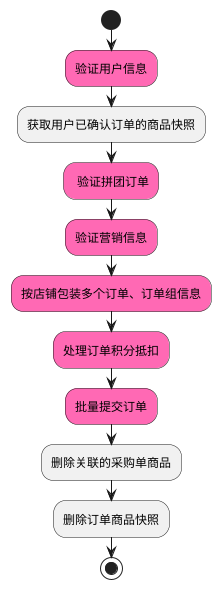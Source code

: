@startuml

start
#HotPink:验证用户信息;
:获取用户已确认订单的商品快照;
#HotPink: 验证拼团订单;
#HotPink:﻿验证营销信息;
#HotPink:﻿按店铺包装多个订单、订单组信息;
#HotPink:处理订单积分抵扣;
#HotPink:﻿批量提交订单;
:﻿删除关联的采购单商品;
:﻿删除订单商品快照;
stop

@enduml